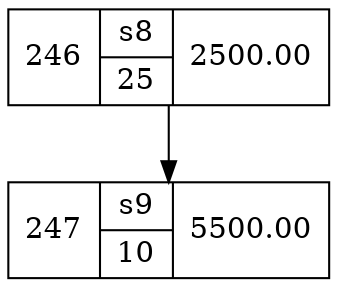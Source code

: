 digraph arbol{
  node [shape=record]
"246" [label="246|{s8|25}|2500.00"]
"246"->"247"
"247" [label="247|{s9|10}|5500.00"]
}